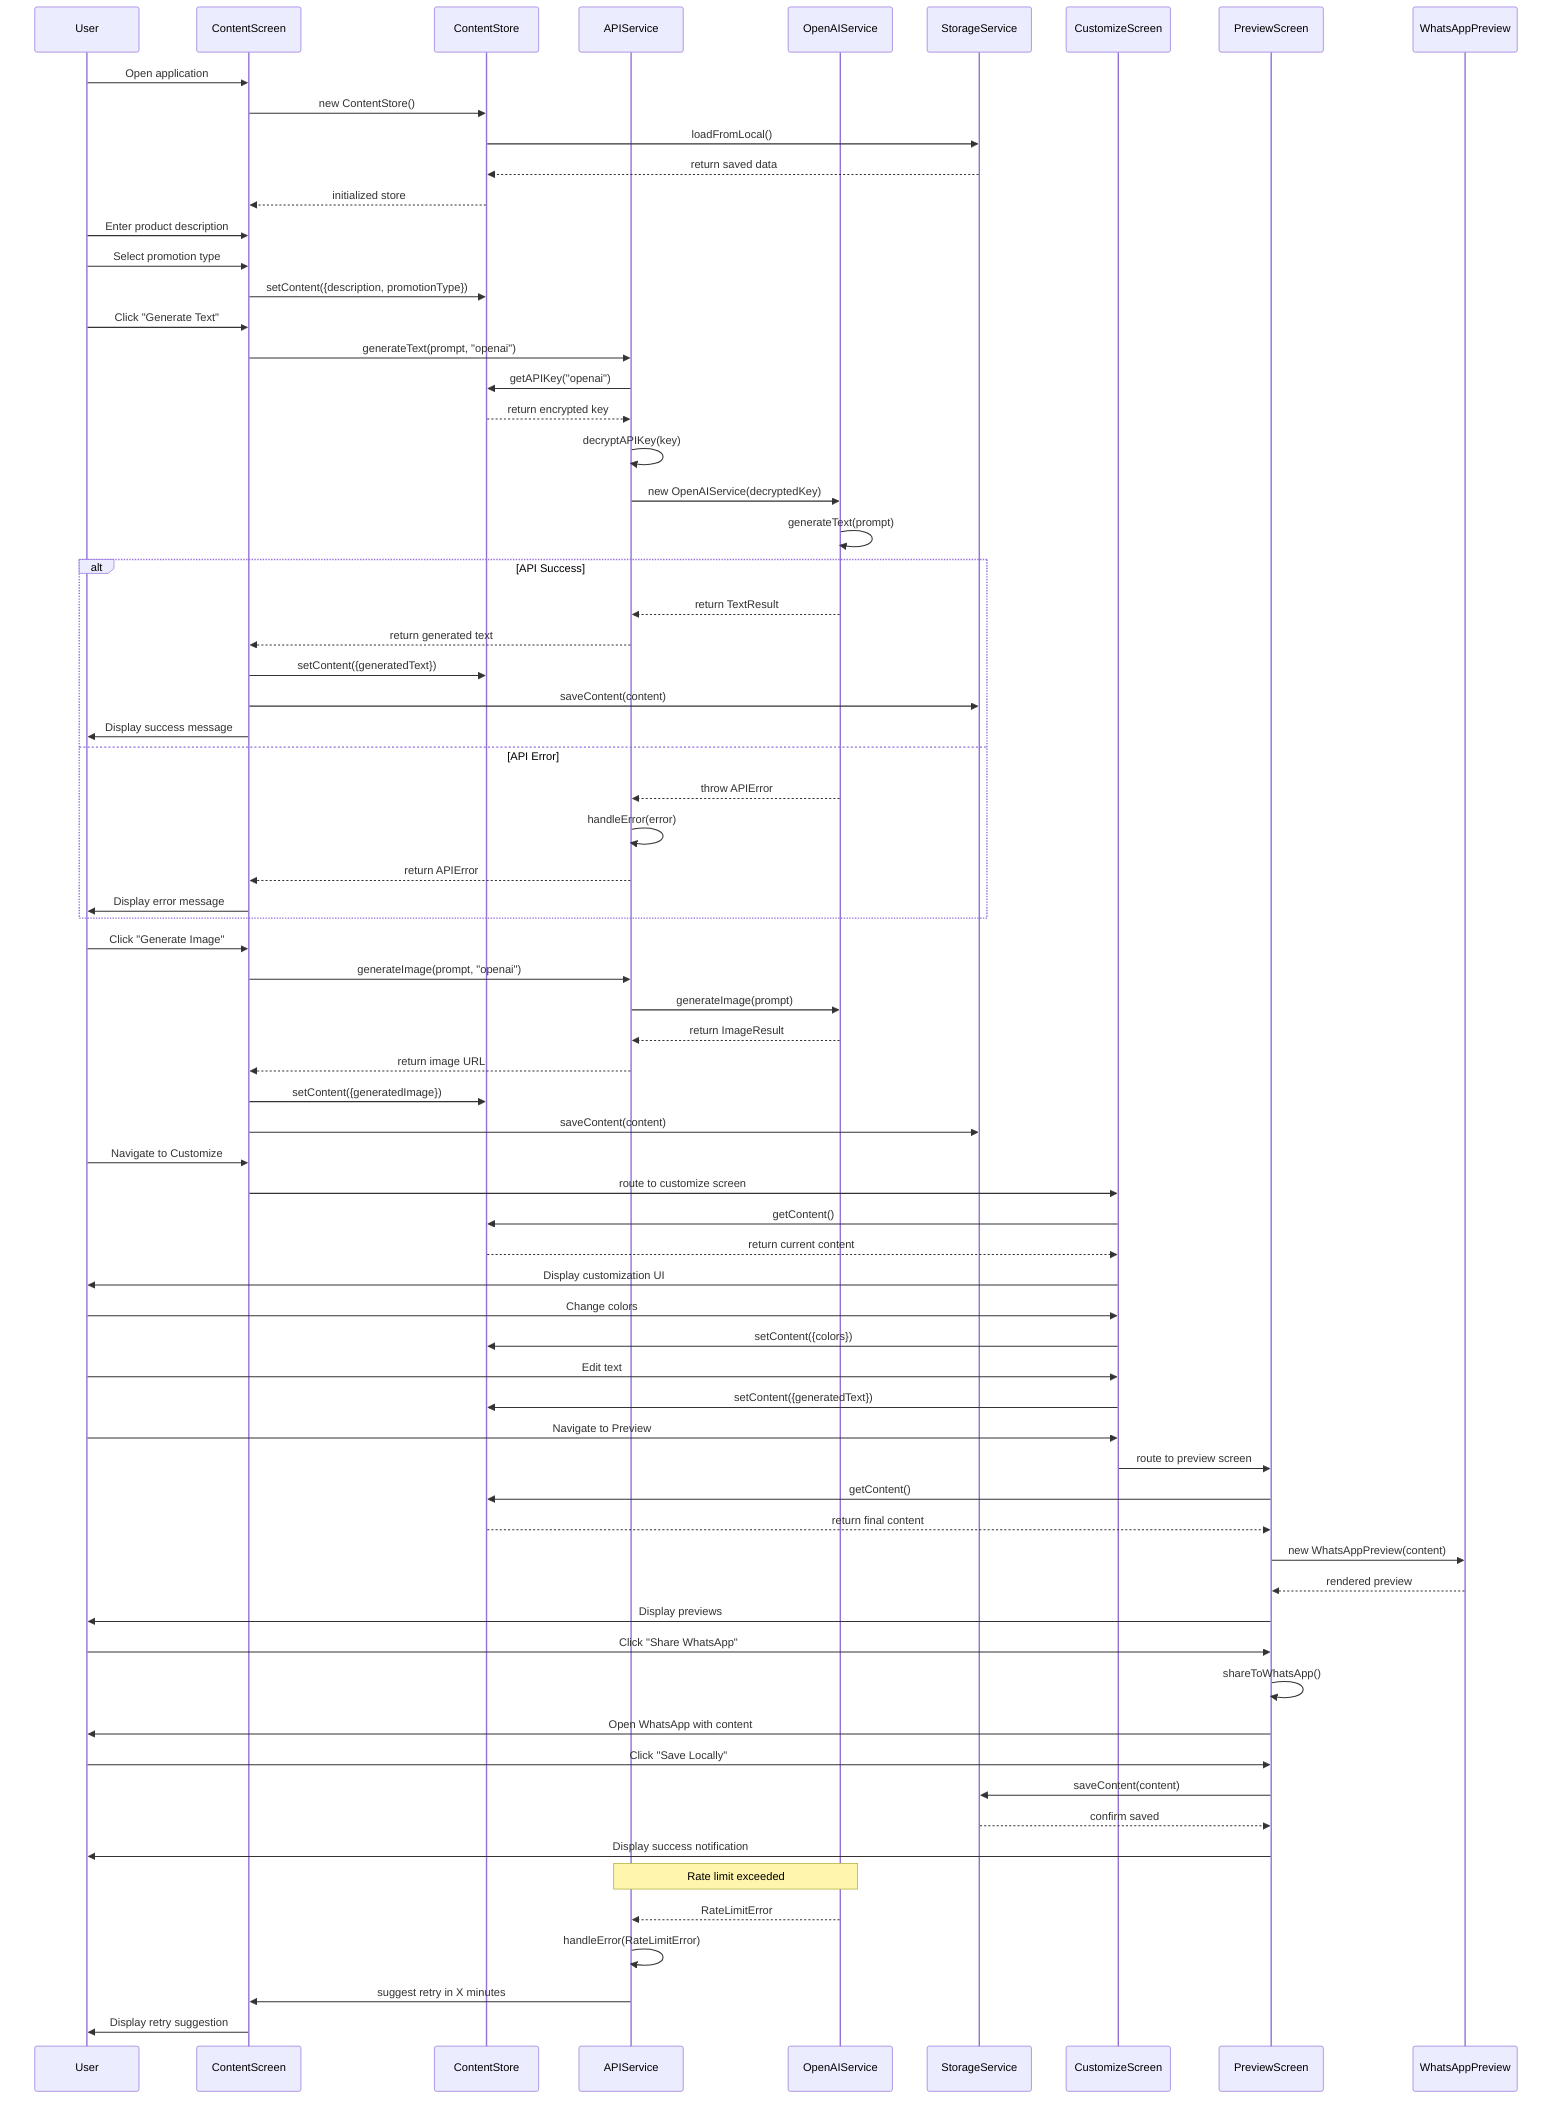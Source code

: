 sequenceDiagram
    participant U as User
    participant CS as ContentScreen
    participant Store as ContentStore
    participant API as APIService
    participant OpenAI as OpenAIService
    participant Storage as StorageService
    participant CustS as CustomizeScreen
    participant PrevS as PreviewScreen
    participant WA as WhatsAppPreview

    %% Application Initialization
    U->>CS: Open application
    CS->>Store: new ContentStore()
    Store->>Storage: loadFromLocal()
    Storage-->>Store: return saved data
    Store-->>CS: initialized store

    %% Content Creation Flow
    U->>CS: Enter product description
    U->>CS: Select promotion type
    CS->>Store: setContent({description, promotionType})
    
    U->>CS: Click "Generate Text"
    CS->>API: generateText(prompt, "openai")
    API->>Store: getAPIKey("openai")
    Store-->>API: return encrypted key
    API->>API: decryptAPIKey(key)
    API->>OpenAI: new OpenAIService(decryptedKey)
    OpenAI->>OpenAI: generateText(prompt)
    
    alt API Success
        OpenAI-->>API: return TextResult
        API-->>CS: return generated text
        CS->>Store: setContent({generatedText})
        CS->>Storage: saveContent(content)
        CS->>U: Display success message
    else API Error
        OpenAI-->>API: throw APIError
        API->>API: handleError(error)
        API-->>CS: return APIError
        CS->>U: Display error message
    end

    %% Image Generation Flow
    U->>CS: Click "Generate Image"
    CS->>API: generateImage(prompt, "openai")
    API->>OpenAI: generateImage(prompt)
    OpenAI-->>API: return ImageResult
    API-->>CS: return image URL
    CS->>Store: setContent({generatedImage})
    CS->>Storage: saveContent(content)

    %% Customization Flow
    U->>CS: Navigate to Customize
    CS->>CustS: route to customize screen
    CustS->>Store: getContent()
    Store-->>CustS: return current content
    CustS->>U: Display customization UI

    U->>CustS: Change colors
    CustS->>Store: setContent({colors})
    U->>CustS: Edit text
    CustS->>Store: setContent({generatedText})

    %% Preview Flow
    U->>CustS: Navigate to Preview
    CustS->>PrevS: route to preview screen
    PrevS->>Store: getContent()
    Store-->>PrevS: return final content
    PrevS->>WA: new WhatsAppPreview(content)
    WA-->>PrevS: rendered preview
    PrevS->>U: Display previews

    %% Sharing Flow
    U->>PrevS: Click "Share WhatsApp"
    PrevS->>PrevS: shareToWhatsApp()
    PrevS->>U: Open WhatsApp with content

    U->>PrevS: Click "Save Locally"
    PrevS->>Storage: saveContent(content)
    Storage-->>PrevS: confirm saved
    PrevS->>U: Display success notification

    %% Error Handling
    Note over API, OpenAI: Rate limit exceeded
    OpenAI-->>API: RateLimitError
    API->>API: handleError(RateLimitError)
    API->>CS: suggest retry in X minutes
    CS->>U: Display retry suggestion